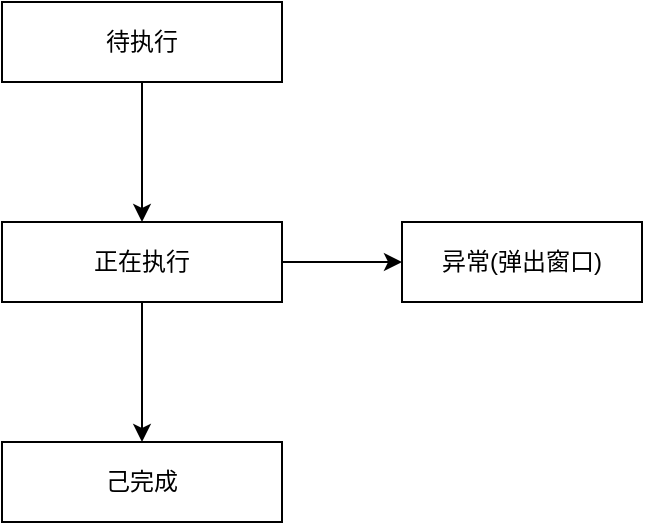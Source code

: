 <mxfile version="13.6.5">
    <diagram id="PIJtAMneZajuY_tQNXCt" name="第 1 页">
        <mxGraphModel dx="840" dy="651" grid="1" gridSize="10" guides="1" tooltips="1" connect="1" arrows="1" fold="1" page="1" pageScale="1" pageWidth="827" pageHeight="1169" math="0" shadow="0">
            <root>
                <mxCell id="0"/>
                <mxCell id="1" parent="0"/>
                <mxCell id="10" value="" style="edgeStyle=orthogonalEdgeStyle;rounded=0;orthogonalLoop=1;jettySize=auto;html=1;" edge="1" parent="1" source="2" target="3">
                    <mxGeometry relative="1" as="geometry"/>
                </mxCell>
                <mxCell id="2" value="待执行" style="rounded=0;whiteSpace=wrap;html=1;" vertex="1" parent="1">
                    <mxGeometry x="310" y="60" width="140" height="40" as="geometry"/>
                </mxCell>
                <mxCell id="9" value="" style="edgeStyle=orthogonalEdgeStyle;rounded=0;orthogonalLoop=1;jettySize=auto;html=1;" edge="1" parent="1" source="3" target="5">
                    <mxGeometry relative="1" as="geometry"/>
                </mxCell>
                <mxCell id="12" value="" style="edgeStyle=orthogonalEdgeStyle;rounded=0;orthogonalLoop=1;jettySize=auto;html=1;" edge="1" parent="1" source="3" target="11">
                    <mxGeometry relative="1" as="geometry"/>
                </mxCell>
                <mxCell id="3" value="正在执行" style="rounded=0;whiteSpace=wrap;html=1;" vertex="1" parent="1">
                    <mxGeometry x="310" y="170" width="140" height="40" as="geometry"/>
                </mxCell>
                <mxCell id="5" value="异常(弹出窗口)" style="rounded=0;whiteSpace=wrap;html=1;" vertex="1" parent="1">
                    <mxGeometry x="510" y="170" width="120" height="40" as="geometry"/>
                </mxCell>
                <mxCell id="11" value="己完成" style="rounded=0;whiteSpace=wrap;html=1;" vertex="1" parent="1">
                    <mxGeometry x="310" y="280" width="140" height="40" as="geometry"/>
                </mxCell>
            </root>
        </mxGraphModel>
    </diagram>
</mxfile>